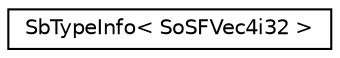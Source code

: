 digraph "Graphical Class Hierarchy"
{
 // LATEX_PDF_SIZE
  edge [fontname="Helvetica",fontsize="10",labelfontname="Helvetica",labelfontsize="10"];
  node [fontname="Helvetica",fontsize="10",shape=record];
  rankdir="LR";
  Node0 [label="SbTypeInfo\< SoSFVec4i32 \>",height=0.2,width=0.4,color="black", fillcolor="white", style="filled",URL="$structSbTypeInfo_3_01SoSFVec4i32_01_4.html",tooltip=" "];
}
